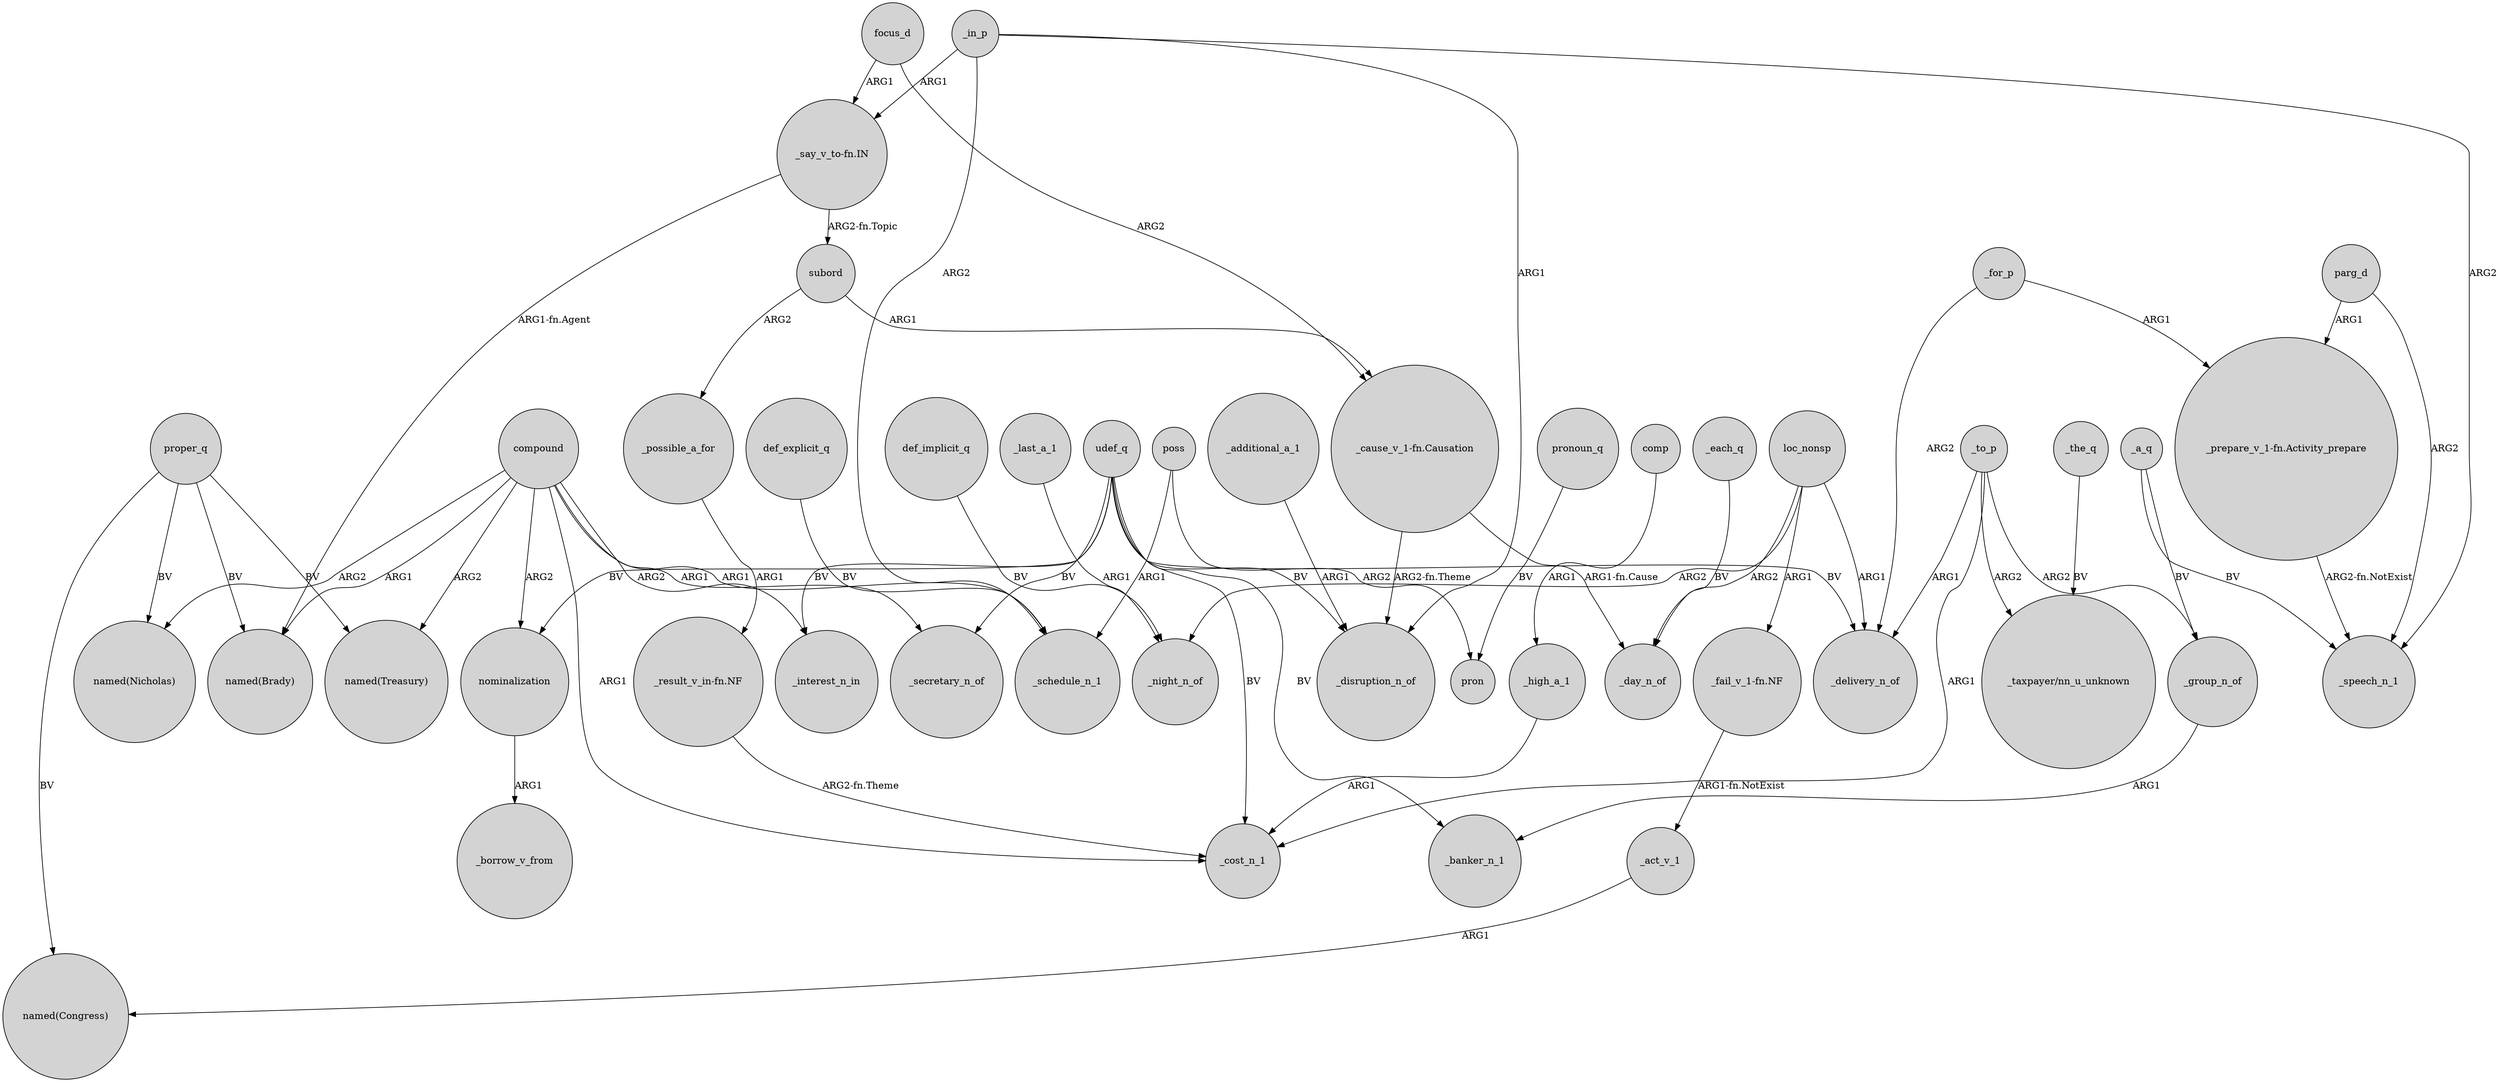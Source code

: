 digraph {
	node [shape=circle style=filled]
	"_say_v_to-fn.IN" -> "named(Brady)" [label="ARG1-fn.Agent"]
	compound -> "named(Treasury)" [label=ARG2]
	loc_nonsp -> "_fail_v_1-fn.NF" [label=ARG1]
	udef_q -> _secretary_n_of [label=BV]
	def_implicit_q -> _night_n_of [label=BV]
	def_explicit_q -> _schedule_n_1 [label=BV]
	poss -> pron [label=ARG2]
	compound -> "named(Nicholas)" [label=ARG2]
	_in_p -> "_say_v_to-fn.IN" [label=ARG1]
	_in_p -> _schedule_n_1 [label=ARG2]
	_high_a_1 -> _cost_n_1 [label=ARG1]
	compound -> "named(Brady)" [label=ARG1]
	udef_q -> _delivery_n_of [label=BV]
	_in_p -> _disruption_n_of [label=ARG1]
	nominalization -> _borrow_v_from [label=ARG1]
	_for_p -> "_prepare_v_1-fn.Activity_prepare" [label=ARG1]
	focus_d -> "_cause_v_1-fn.Causation" [label=ARG2]
	"_fail_v_1-fn.NF" -> _act_v_1 [label="ARG1-fn.NotExist"]
	compound -> nominalization [label=ARG2]
	comp -> _high_a_1 [label=ARG1]
	"_cause_v_1-fn.Causation" -> _day_n_of [label="ARG1-fn.Cause"]
	udef_q -> _interest_n_in [label=BV]
	udef_q -> _cost_n_1 [label=BV]
	"_prepare_v_1-fn.Activity_prepare" -> _speech_n_1 [label="ARG2-fn.NotExist"]
	subord -> _possible_a_for [label=ARG2]
	compound -> _interest_n_in [label=ARG2]
	proper_q -> "named(Congress)" [label=BV]
	parg_d -> _speech_n_1 [label=ARG2]
	proper_q -> "named(Brady)" [label=BV]
	_act_v_1 -> "named(Congress)" [label=ARG1]
	_additional_a_1 -> _disruption_n_of [label=ARG1]
	"_result_v_in-fn.NF" -> _cost_n_1 [label="ARG2-fn.Theme"]
	_possible_a_for -> "_result_v_in-fn.NF" [label=ARG1]
	_to_p -> _delivery_n_of [label=ARG1]
	pronoun_q -> pron [label=BV]
	subord -> "_cause_v_1-fn.Causation" [label=ARG1]
	_to_p -> _group_n_of [label=ARG2]
	_group_n_of -> _banker_n_1 [label=ARG1]
	_each_q -> _day_n_of [label=BV]
	loc_nonsp -> _delivery_n_of [label=ARG1]
	udef_q -> _disruption_n_of [label=BV]
	udef_q -> _banker_n_1 [label=BV]
	_for_p -> _delivery_n_of [label=ARG2]
	compound -> _cost_n_1 [label=ARG1]
	poss -> _schedule_n_1 [label=ARG1]
	udef_q -> nominalization [label=BV]
	"_say_v_to-fn.IN" -> subord [label="ARG2-fn.Topic"]
	proper_q -> "named(Treasury)" [label=BV]
	compound -> _schedule_n_1 [label=ARG1]
	loc_nonsp -> _day_n_of [label=ARG2]
	_the_q -> "_taxpayer/nn_u_unknown" [label=BV]
	proper_q -> "named(Nicholas)" [label=BV]
	_in_p -> _speech_n_1 [label=ARG2]
	loc_nonsp -> _night_n_of [label=ARG2]
	_to_p -> "_taxpayer/nn_u_unknown" [label=ARG2]
	parg_d -> "_prepare_v_1-fn.Activity_prepare" [label=ARG1]
	_a_q -> _group_n_of [label=BV]
	_to_p -> _cost_n_1 [label=ARG1]
	compound -> _secretary_n_of [label=ARG1]
	"_cause_v_1-fn.Causation" -> _disruption_n_of [label="ARG2-fn.Theme"]
	_a_q -> _speech_n_1 [label=BV]
	_last_a_1 -> _night_n_of [label=ARG1]
	focus_d -> "_say_v_to-fn.IN" [label=ARG1]
}
